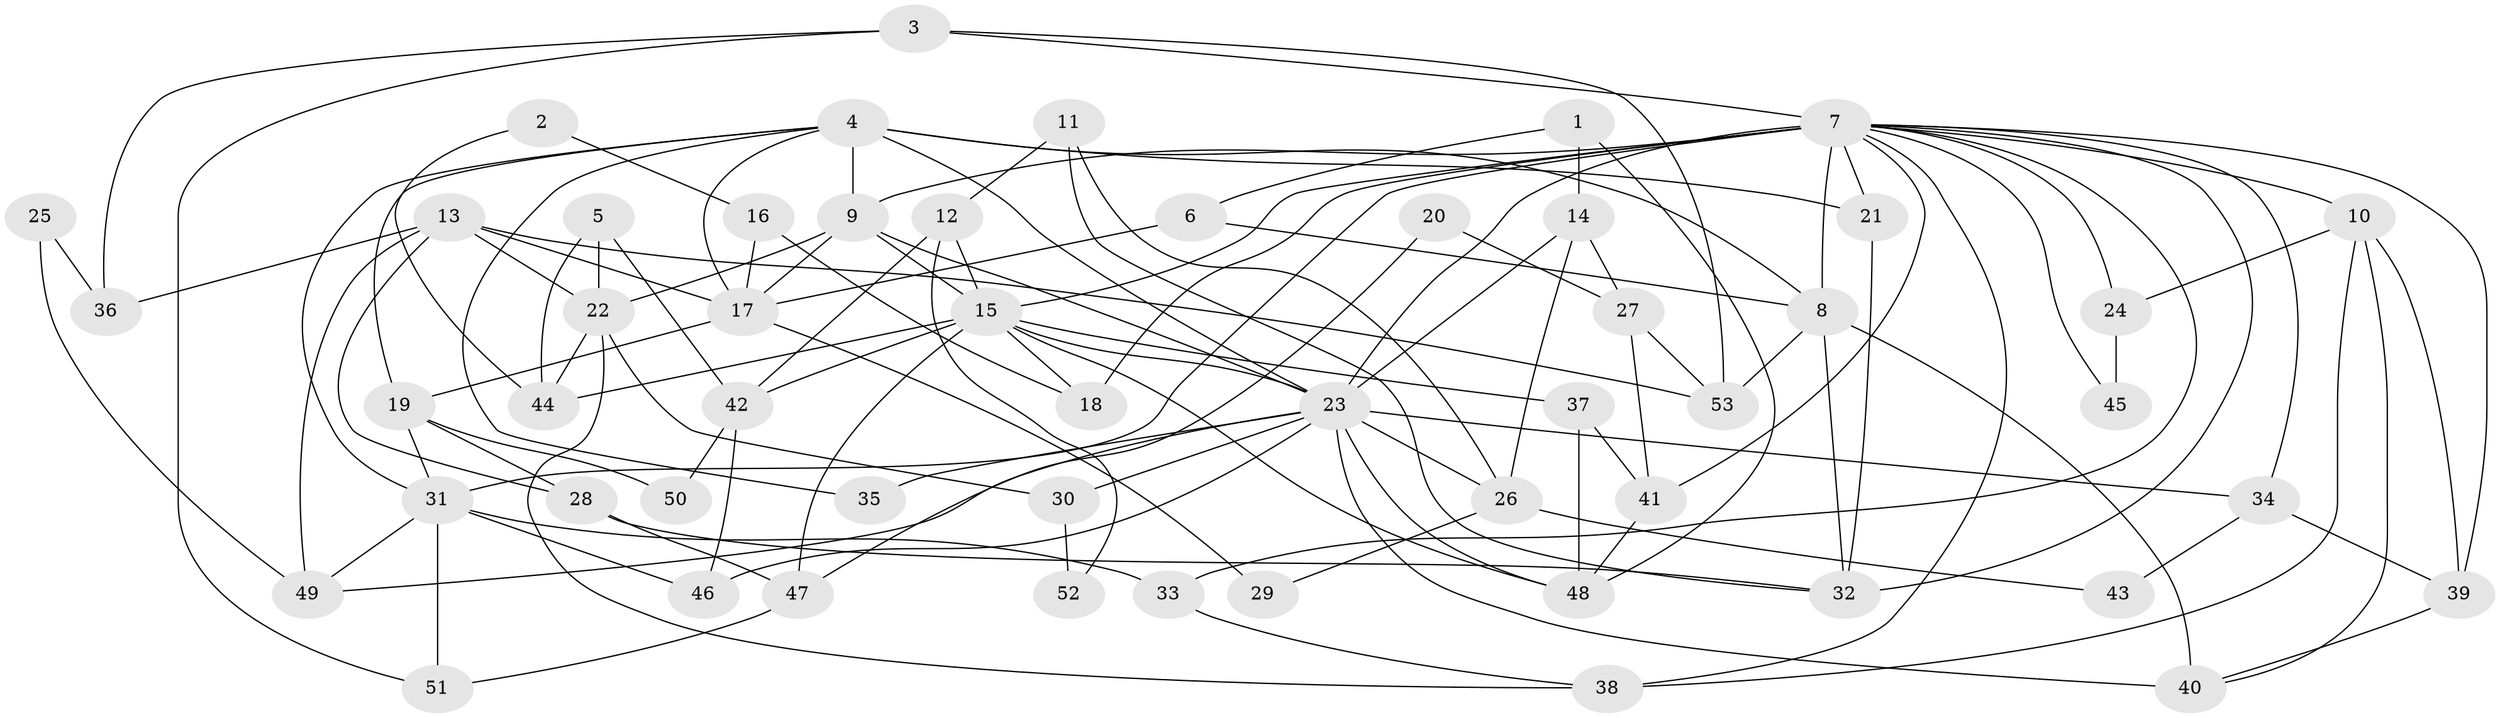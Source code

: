 // original degree distribution, {4: 0.21333333333333335, 2: 0.14666666666666667, 6: 0.09333333333333334, 3: 0.29333333333333333, 5: 0.2, 7: 0.02666666666666667, 9: 0.013333333333333334, 8: 0.013333333333333334}
// Generated by graph-tools (version 1.1) at 2025/50/03/04/25 22:50:51]
// undirected, 53 vertices, 116 edges
graph export_dot {
  node [color=gray90,style=filled];
  1;
  2;
  3;
  4;
  5;
  6;
  7;
  8;
  9;
  10;
  11;
  12;
  13;
  14;
  15;
  16;
  17;
  18;
  19;
  20;
  21;
  22;
  23;
  24;
  25;
  26;
  27;
  28;
  29;
  30;
  31;
  32;
  33;
  34;
  35;
  36;
  37;
  38;
  39;
  40;
  41;
  42;
  43;
  44;
  45;
  46;
  47;
  48;
  49;
  50;
  51;
  52;
  53;
  1 -- 6 [weight=1.0];
  1 -- 14 [weight=1.0];
  1 -- 48 [weight=1.0];
  2 -- 16 [weight=1.0];
  2 -- 44 [weight=1.0];
  3 -- 7 [weight=1.0];
  3 -- 36 [weight=1.0];
  3 -- 51 [weight=1.0];
  3 -- 53 [weight=1.0];
  4 -- 8 [weight=1.0];
  4 -- 9 [weight=1.0];
  4 -- 17 [weight=1.0];
  4 -- 19 [weight=1.0];
  4 -- 21 [weight=1.0];
  4 -- 23 [weight=2.0];
  4 -- 31 [weight=1.0];
  4 -- 35 [weight=1.0];
  5 -- 22 [weight=1.0];
  5 -- 42 [weight=1.0];
  5 -- 44 [weight=1.0];
  6 -- 8 [weight=1.0];
  6 -- 17 [weight=1.0];
  7 -- 8 [weight=1.0];
  7 -- 9 [weight=1.0];
  7 -- 10 [weight=1.0];
  7 -- 15 [weight=2.0];
  7 -- 18 [weight=1.0];
  7 -- 21 [weight=1.0];
  7 -- 23 [weight=2.0];
  7 -- 24 [weight=1.0];
  7 -- 31 [weight=2.0];
  7 -- 32 [weight=1.0];
  7 -- 33 [weight=1.0];
  7 -- 34 [weight=1.0];
  7 -- 38 [weight=1.0];
  7 -- 39 [weight=1.0];
  7 -- 41 [weight=1.0];
  7 -- 45 [weight=1.0];
  8 -- 32 [weight=1.0];
  8 -- 40 [weight=1.0];
  8 -- 53 [weight=1.0];
  9 -- 15 [weight=2.0];
  9 -- 17 [weight=1.0];
  9 -- 22 [weight=1.0];
  9 -- 23 [weight=2.0];
  10 -- 24 [weight=1.0];
  10 -- 38 [weight=1.0];
  10 -- 39 [weight=1.0];
  10 -- 40 [weight=1.0];
  11 -- 12 [weight=1.0];
  11 -- 26 [weight=1.0];
  11 -- 32 [weight=1.0];
  12 -- 15 [weight=1.0];
  12 -- 42 [weight=1.0];
  12 -- 52 [weight=1.0];
  13 -- 17 [weight=1.0];
  13 -- 22 [weight=1.0];
  13 -- 28 [weight=1.0];
  13 -- 36 [weight=1.0];
  13 -- 49 [weight=2.0];
  13 -- 53 [weight=1.0];
  14 -- 23 [weight=1.0];
  14 -- 26 [weight=1.0];
  14 -- 27 [weight=1.0];
  15 -- 18 [weight=1.0];
  15 -- 23 [weight=2.0];
  15 -- 37 [weight=1.0];
  15 -- 42 [weight=1.0];
  15 -- 44 [weight=1.0];
  15 -- 47 [weight=1.0];
  15 -- 48 [weight=1.0];
  16 -- 17 [weight=1.0];
  16 -- 18 [weight=1.0];
  17 -- 19 [weight=1.0];
  17 -- 29 [weight=1.0];
  19 -- 28 [weight=1.0];
  19 -- 31 [weight=1.0];
  19 -- 50 [weight=1.0];
  20 -- 27 [weight=1.0];
  20 -- 47 [weight=1.0];
  21 -- 32 [weight=1.0];
  22 -- 30 [weight=1.0];
  22 -- 38 [weight=1.0];
  22 -- 44 [weight=1.0];
  23 -- 26 [weight=1.0];
  23 -- 30 [weight=1.0];
  23 -- 34 [weight=1.0];
  23 -- 35 [weight=1.0];
  23 -- 40 [weight=2.0];
  23 -- 46 [weight=1.0];
  23 -- 48 [weight=1.0];
  23 -- 49 [weight=2.0];
  24 -- 45 [weight=1.0];
  25 -- 36 [weight=1.0];
  25 -- 49 [weight=1.0];
  26 -- 29 [weight=1.0];
  26 -- 43 [weight=1.0];
  27 -- 41 [weight=1.0];
  27 -- 53 [weight=1.0];
  28 -- 32 [weight=1.0];
  28 -- 47 [weight=1.0];
  30 -- 52 [weight=1.0];
  31 -- 33 [weight=1.0];
  31 -- 46 [weight=1.0];
  31 -- 49 [weight=1.0];
  31 -- 51 [weight=1.0];
  33 -- 38 [weight=1.0];
  34 -- 39 [weight=1.0];
  34 -- 43 [weight=1.0];
  37 -- 41 [weight=1.0];
  37 -- 48 [weight=1.0];
  39 -- 40 [weight=1.0];
  41 -- 48 [weight=1.0];
  42 -- 46 [weight=1.0];
  42 -- 50 [weight=1.0];
  47 -- 51 [weight=1.0];
}
